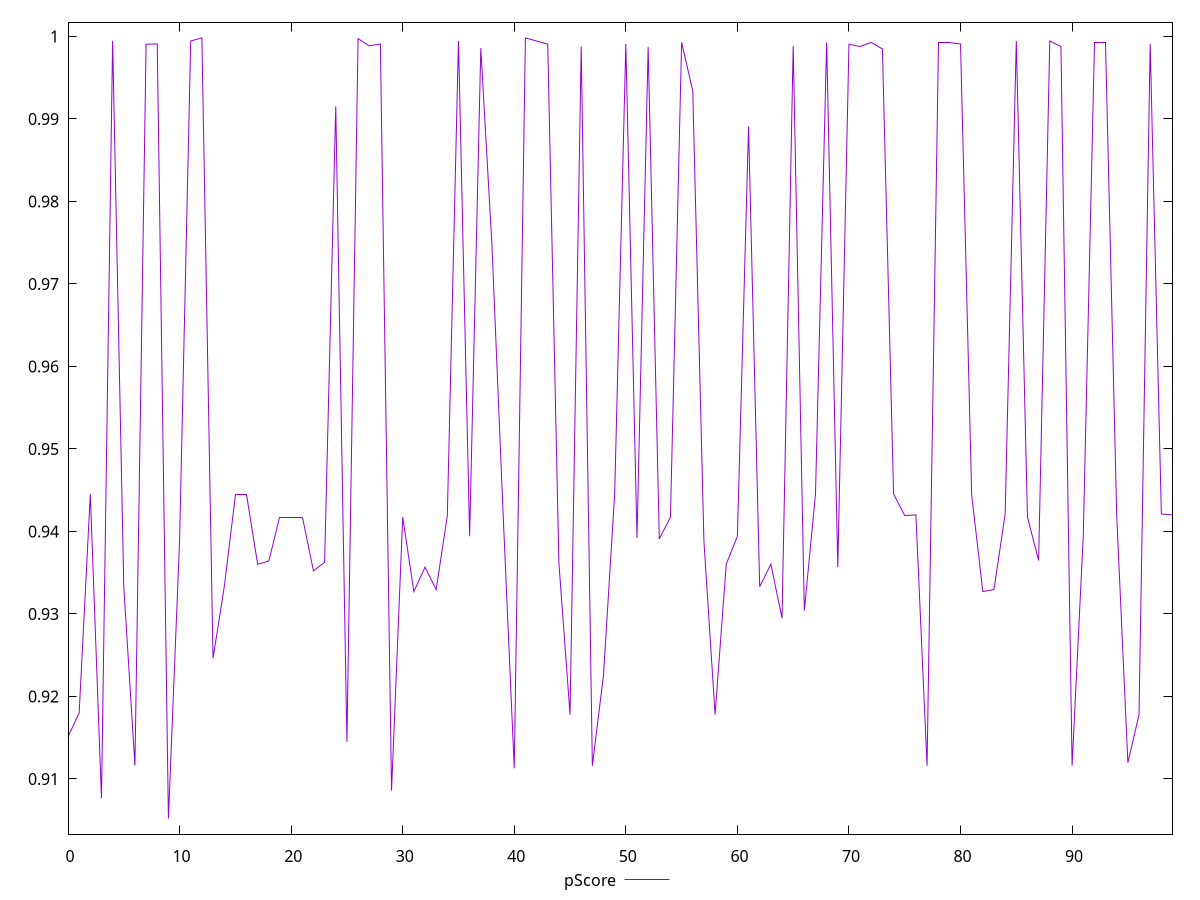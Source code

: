 reset

$pScore <<EOF
0 0.9151006275793665
1 0.9180008553554518
2 0.9445273909797813
3 0.9076567793196342
4 0.9994791350758633
5 0.9333036316471613
6 0.9116246141023718
7 0.9990561098682341
8 0.9990879029757246
9 0.9051945883487765
10 0.9388173546987465
11 0.9994486861417509
12 0.9998150046846868
13 0.9246124922946983
14 0.933220943976166
15 0.9444125860334103
16 0.9444125860334103
17 0.9360190021374384
18 0.936399506552168
19 0.9417291351819833
20 0.9417291351819833
21 0.9417291351819833
22 0.9352092432500668
23 0.9362524893042826
24 0.9915240737185417
25 0.9144988013492208
26 0.9997313595204058
27 0.9988556413115872
28 0.9990879029757246
29 0.908583133235896
30 0.9417291351819833
31 0.9327083927338097
32 0.9356681118527237
33 0.9329467449219502
34 0.9418999684587707
35 0.9994486861417509
36 0.9394094769095904
37 0.9985751186259701
38 0.9746972620545121
39 0.9421144255200582
40 0.9112794892173486
41 0.9998197447803028
42 0.9994420846479737
43 0.9990776547096574
44 0.9362017611954214
45 0.9177825117018392
46 0.9987802562076227
47 0.9115901228303399
48 0.9225960879818499
49 0.9445273909797813
50 0.9990776547096574
51 0.9392156869401749
52 0.9987077288911219
53 0.9390863489455934
54 0.9417291351819833
55 0.9992859434260621
56 0.9933901837280148
57 0.9388173546987465
58 0.9177825117018392
59 0.9360190021374384
60 0.9394094769095904
61 0.9890715408261385
62 0.9333036316471613
63 0.9360190021374384
64 0.929489246087176
65 0.9988301070820406
66 0.930406111625246
67 0.9445273909797813
68 0.9992729968526712
69 0.9356681118527237
70 0.9990561098682341
71 0.9987802562076227
72 0.9992729968526712
73 0.9984801309472059
74 0.9445273909797813
75 0.9419194785917668
76 0.9419974910604001
77 0.9115901228303399
78 0.9992729968526712
79 0.9992729968526712
80 0.9990776547096574
81 0.9444125860334103
82 0.9327083927338097
83 0.9329467449219502
84 0.9421144255200582
85 0.9994486861417509
86 0.9417291351819833
87 0.9364754948999551
88 0.9994420846479737
89 0.9987802562076227
90 0.9115901228303399
91 0.9394094769095904
92 0.9992859434260621
93 0.9992859434260621
94 0.9419194785917668
95 0.9119635265591235
96 0.9177825117018392
97 0.9991077706679099
98 0.9421144255200582
99 0.9419974910604001
EOF

set key outside below
set xrange [0:99]
set yrange [0.903302085220146:1.0017122479089333]
set trange [0.903302085220146:1.0017122479089333]
set terminal svg size 640, 500 enhanced background rgb 'white'
set output "report/report_00029_2021-02-24T13-36-40.390Z/cumulative-layout-shift/samples/music/pScore/values.svg"

plot $pScore title "pScore" with line

reset
